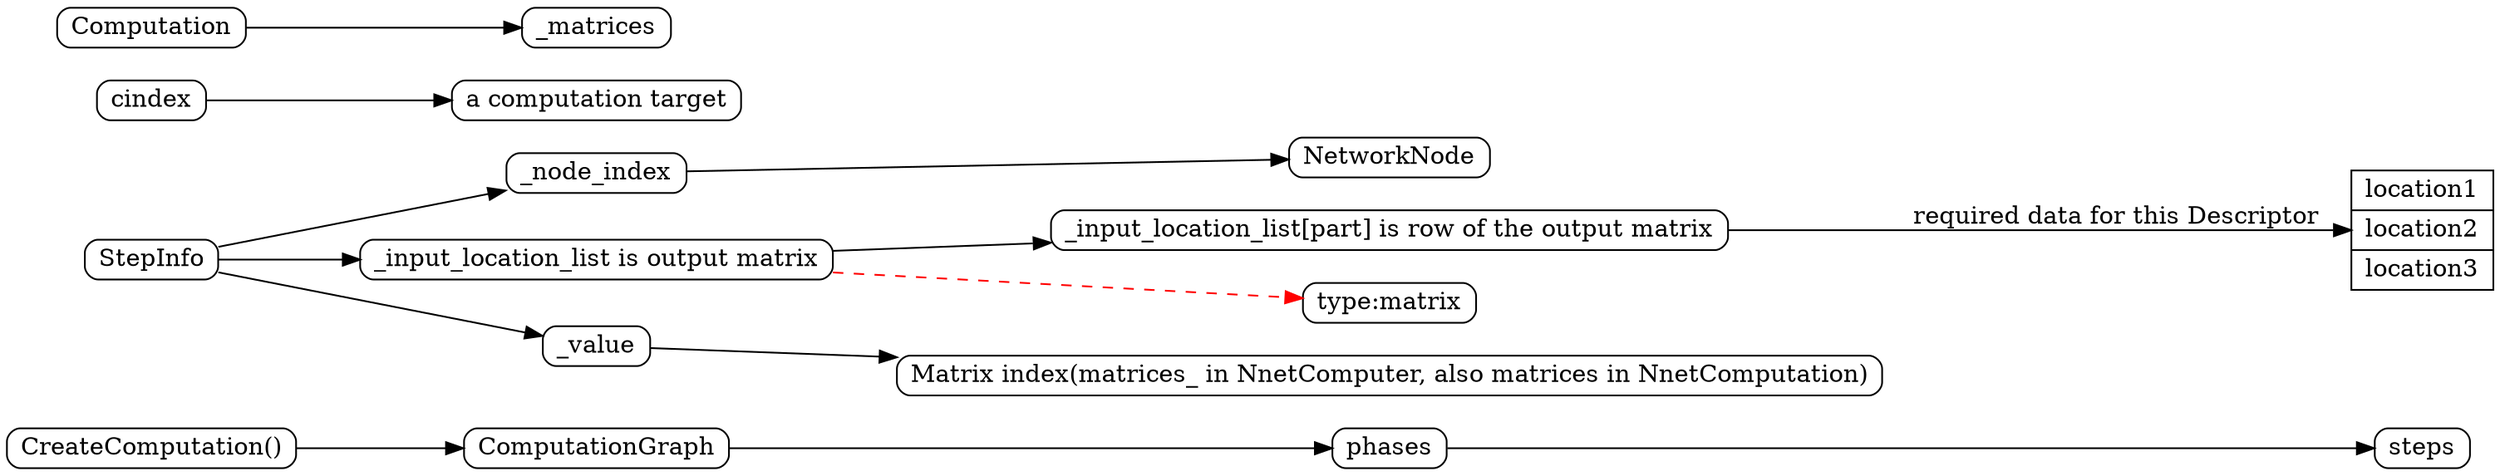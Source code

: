 digraph ComputationGraph{

//      This is not useful.

        rankdir = LR
        node[shape=Mrecord, width=.1, height=.1]


        fun_CreateComputation -> ComputationGraph -> phases -> steps
        fun_CreateComputation[label="CreateComputation()"]



        StepInfo -> _node_index -> NetworkNode
        StepInfo -> _input_location_list -> _input_location_list_part
        _input_location_list -> type_matrix[color=red, style=dashed]
        _input_location_list_part -> location_list[label="required data for this Descriptor"]   
        StepInfo -> _value -> Matrix_index   

        _input_location_list[label="_input_location_list is output matrix"]
        _input_location_list_part[label="_input_location_list[part] is row of the output matrix"]
        type_matrix[label="type:matrix"]
        location_list[shape=record, label="location1 | location2 | location3"]
        
        Matrix_index[label="Matrix index(matrices_ in NnetComputer, also matrices in NnetComputation)"]



        cindex -> cindex_interpret
        cindex_interpret[label="a computation target"]

        Computation -> _matrices
}




